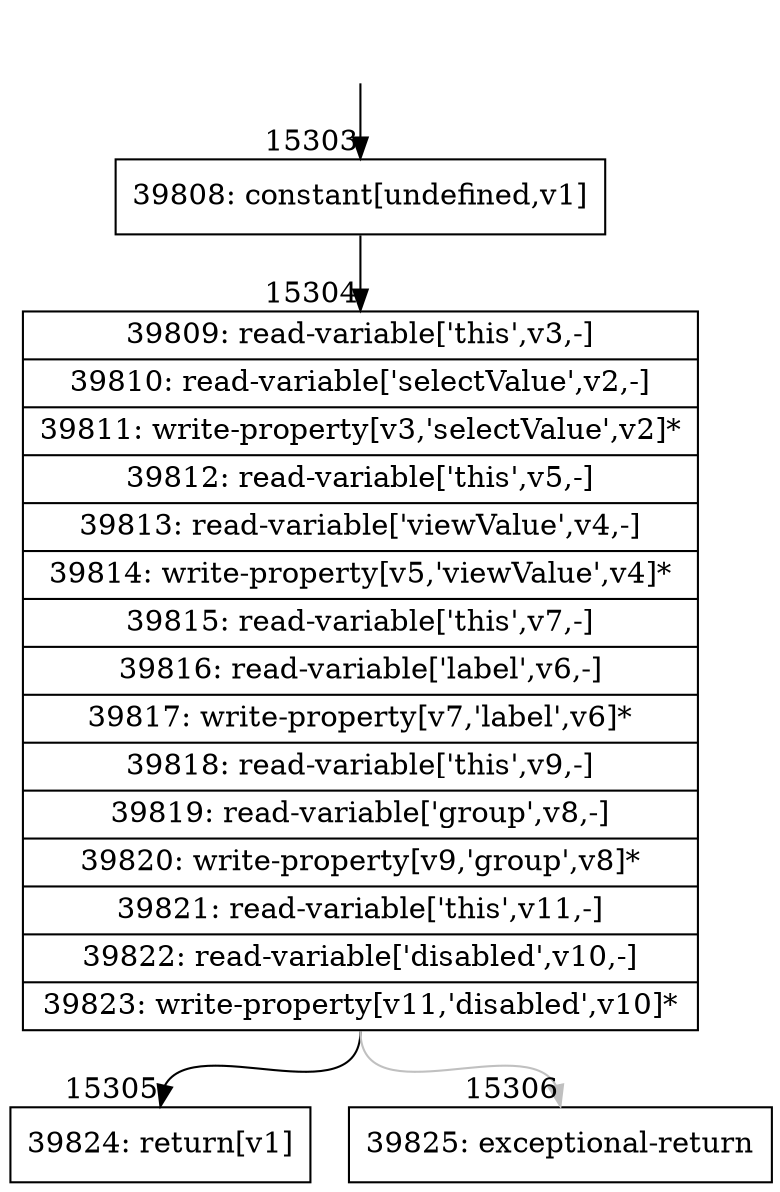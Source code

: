digraph {
rankdir="TD"
BB_entry1235[shape=none,label=""];
BB_entry1235 -> BB15303 [tailport=s, headport=n, headlabel="    15303"]
BB15303 [shape=record label="{39808: constant[undefined,v1]}" ] 
BB15303 -> BB15304 [tailport=s, headport=n, headlabel="      15304"]
BB15304 [shape=record label="{39809: read-variable['this',v3,-]|39810: read-variable['selectValue',v2,-]|39811: write-property[v3,'selectValue',v2]*|39812: read-variable['this',v5,-]|39813: read-variable['viewValue',v4,-]|39814: write-property[v5,'viewValue',v4]*|39815: read-variable['this',v7,-]|39816: read-variable['label',v6,-]|39817: write-property[v7,'label',v6]*|39818: read-variable['this',v9,-]|39819: read-variable['group',v8,-]|39820: write-property[v9,'group',v8]*|39821: read-variable['this',v11,-]|39822: read-variable['disabled',v10,-]|39823: write-property[v11,'disabled',v10]*}" ] 
BB15304 -> BB15305 [tailport=s, headport=n, headlabel="      15305"]
BB15304 -> BB15306 [tailport=s, headport=n, color=gray, headlabel="      15306"]
BB15305 [shape=record label="{39824: return[v1]}" ] 
BB15306 [shape=record label="{39825: exceptional-return}" ] 
//#$~ 26015
}
